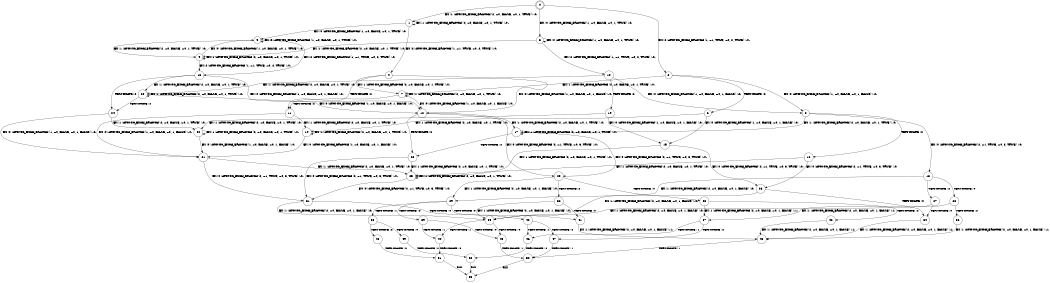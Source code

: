 digraph BCG {
size = "7, 10.5";
center = TRUE;
node [shape = circle];
0 [peripheries = 2];
0 -> 1 [label = "EX !1 !ATOMIC_EXCH_BRANCH (2, +0, FALSE, +0, 1, TRUE) !:0:"];
0 -> 2 [label = "EX !2 !ATOMIC_EXCH_BRANCH (1, +1, TRUE, +0, 2, TRUE) !:0:"];
0 -> 3 [label = "EX !0 !ATOMIC_EXCH_BRANCH (1, +0, FALSE, +0, 1, TRUE) !:0:"];
1 -> 4 [label = "EX !2 !ATOMIC_EXCH_BRANCH (1, +1, TRUE, +0, 2, TRUE) !:0:"];
1 -> 5 [label = "EX !0 !ATOMIC_EXCH_BRANCH (1, +0, FALSE, +0, 1, TRUE) !:0:"];
1 -> 1 [label = "EX !1 !ATOMIC_EXCH_BRANCH (2, +0, FALSE, +0, 1, TRUE) !:0:"];
2 -> 6 [label = "TERMINATE !2"];
2 -> 7 [label = "EX !1 !ATOMIC_EXCH_BRANCH (2, +0, FALSE, +0, 1, TRUE) !:0:"];
2 -> 8 [label = "EX !0 !ATOMIC_EXCH_BRANCH (1, +0, FALSE, +0, 1, FALSE) !:0:"];
3 -> 9 [label = "EX !1 !ATOMIC_EXCH_BRANCH (2, +0, FALSE, +0, 1, TRUE) !:0:"];
3 -> 10 [label = "EX !2 !ATOMIC_EXCH_BRANCH (1, +1, TRUE, +0, 2, TRUE) !:0:"];
3 -> 3 [label = "EX !0 !ATOMIC_EXCH_BRANCH (1, +0, FALSE, +0, 1, TRUE) !:0:"];
4 -> 11 [label = "TERMINATE !2"];
4 -> 12 [label = "EX !0 !ATOMIC_EXCH_BRANCH (1, +0, FALSE, +0, 1, FALSE) !:0:"];
4 -> 7 [label = "EX !1 !ATOMIC_EXCH_BRANCH (2, +0, FALSE, +0, 1, TRUE) !:0:"];
5 -> 13 [label = "EX !2 !ATOMIC_EXCH_BRANCH (1, +1, TRUE, +0, 2, TRUE) !:0:"];
5 -> 9 [label = "EX !1 !ATOMIC_EXCH_BRANCH (2, +0, FALSE, +0, 1, TRUE) !:0:"];
5 -> 5 [label = "EX !0 !ATOMIC_EXCH_BRANCH (1, +0, FALSE, +0, 1, TRUE) !:0:"];
6 -> 14 [label = "EX !1 !ATOMIC_EXCH_BRANCH (2, +0, FALSE, +0, 1, TRUE) !:0:"];
6 -> 15 [label = "EX !0 !ATOMIC_EXCH_BRANCH (1, +0, FALSE, +0, 1, FALSE) !:0:"];
7 -> 11 [label = "TERMINATE !2"];
7 -> 12 [label = "EX !0 !ATOMIC_EXCH_BRANCH (1, +0, FALSE, +0, 1, FALSE) !:0:"];
7 -> 7 [label = "EX !1 !ATOMIC_EXCH_BRANCH (2, +0, FALSE, +0, 1, TRUE) !:0:"];
8 -> 16 [label = "TERMINATE !2"];
8 -> 17 [label = "EX !1 !ATOMIC_EXCH_BRANCH (2, +0, FALSE, +0, 1, TRUE) !:0:"];
8 -> 18 [label = "EX !0 !ATOMIC_EXCH_BRANCH (2, +1, TRUE, +0, 3, TRUE) !:0:"];
9 -> 13 [label = "EX !2 !ATOMIC_EXCH_BRANCH (1, +1, TRUE, +0, 2, TRUE) !:0:"];
9 -> 9 [label = "EX !1 !ATOMIC_EXCH_BRANCH (2, +0, FALSE, +0, 1, TRUE) !:0:"];
9 -> 5 [label = "EX !0 !ATOMIC_EXCH_BRANCH (1, +0, FALSE, +0, 1, TRUE) !:0:"];
10 -> 19 [label = "TERMINATE !2"];
10 -> 20 [label = "EX !1 !ATOMIC_EXCH_BRANCH (2, +0, FALSE, +0, 1, TRUE) !:0:"];
10 -> 8 [label = "EX !0 !ATOMIC_EXCH_BRANCH (1, +0, FALSE, +0, 1, FALSE) !:0:"];
11 -> 21 [label = "EX !0 !ATOMIC_EXCH_BRANCH (1, +0, FALSE, +0, 1, FALSE) !:0:"];
11 -> 14 [label = "EX !1 !ATOMIC_EXCH_BRANCH (2, +0, FALSE, +0, 1, TRUE) !:0:"];
12 -> 22 [label = "TERMINATE !2"];
12 -> 17 [label = "EX !1 !ATOMIC_EXCH_BRANCH (2, +0, FALSE, +0, 1, TRUE) !:0:"];
12 -> 23 [label = "EX !0 !ATOMIC_EXCH_BRANCH (2, +1, TRUE, +0, 3, TRUE) !:0:"];
13 -> 24 [label = "TERMINATE !2"];
13 -> 20 [label = "EX !1 !ATOMIC_EXCH_BRANCH (2, +0, FALSE, +0, 1, TRUE) !:0:"];
13 -> 12 [label = "EX !0 !ATOMIC_EXCH_BRANCH (1, +0, FALSE, +0, 1, FALSE) !:0:"];
14 -> 21 [label = "EX !0 !ATOMIC_EXCH_BRANCH (1, +0, FALSE, +0, 1, FALSE) !:0:"];
14 -> 14 [label = "EX !1 !ATOMIC_EXCH_BRANCH (2, +0, FALSE, +0, 1, TRUE) !:0:"];
15 -> 25 [label = "EX !1 !ATOMIC_EXCH_BRANCH (2, +0, FALSE, +0, 1, TRUE) !:0:"];
15 -> 26 [label = "EX !0 !ATOMIC_EXCH_BRANCH (2, +1, TRUE, +0, 3, TRUE) !:0:"];
16 -> 25 [label = "EX !1 !ATOMIC_EXCH_BRANCH (2, +0, FALSE, +0, 1, TRUE) !:0:"];
16 -> 26 [label = "EX !0 !ATOMIC_EXCH_BRANCH (2, +1, TRUE, +0, 3, TRUE) !:0:"];
17 -> 22 [label = "TERMINATE !2"];
17 -> 17 [label = "EX !1 !ATOMIC_EXCH_BRANCH (2, +0, FALSE, +0, 1, TRUE) !:0:"];
17 -> 23 [label = "EX !0 !ATOMIC_EXCH_BRANCH (2, +1, TRUE, +0, 3, TRUE) !:0:"];
18 -> 27 [label = "TERMINATE !2"];
18 -> 28 [label = "TERMINATE !0"];
18 -> 29 [label = "EX !1 !ATOMIC_EXCH_BRANCH (2, +0, FALSE, +0, 1, FALSE) !:0:"];
19 -> 30 [label = "EX !1 !ATOMIC_EXCH_BRANCH (2, +0, FALSE, +0, 1, TRUE) !:0:"];
19 -> 15 [label = "EX !0 !ATOMIC_EXCH_BRANCH (1, +0, FALSE, +0, 1, FALSE) !:0:"];
20 -> 24 [label = "TERMINATE !2"];
20 -> 20 [label = "EX !1 !ATOMIC_EXCH_BRANCH (2, +0, FALSE, +0, 1, TRUE) !:0:"];
20 -> 12 [label = "EX !0 !ATOMIC_EXCH_BRANCH (1, +0, FALSE, +0, 1, FALSE) !:0:"];
21 -> 25 [label = "EX !1 !ATOMIC_EXCH_BRANCH (2, +0, FALSE, +0, 1, TRUE) !:0:"];
21 -> 31 [label = "EX !0 !ATOMIC_EXCH_BRANCH (2, +1, TRUE, +0, 3, TRUE) !:0:"];
22 -> 25 [label = "EX !1 !ATOMIC_EXCH_BRANCH (2, +0, FALSE, +0, 1, TRUE) !:0:"];
22 -> 31 [label = "EX !0 !ATOMIC_EXCH_BRANCH (2, +1, TRUE, +0, 3, TRUE) !:0:"];
23 -> 32 [label = "TERMINATE !2"];
23 -> 33 [label = "TERMINATE !0"];
23 -> 29 [label = "EX !1 !ATOMIC_EXCH_BRANCH (2, +0, FALSE, +0, 1, FALSE) !:0:"];
24 -> 30 [label = "EX !1 !ATOMIC_EXCH_BRANCH (2, +0, FALSE, +0, 1, TRUE) !:0:"];
24 -> 21 [label = "EX !0 !ATOMIC_EXCH_BRANCH (1, +0, FALSE, +0, 1, FALSE) !:0:"];
25 -> 25 [label = "EX !1 !ATOMIC_EXCH_BRANCH (2, +0, FALSE, +0, 1, TRUE) !:0:"];
25 -> 31 [label = "EX !0 !ATOMIC_EXCH_BRANCH (2, +1, TRUE, +0, 3, TRUE) !:0:"];
26 -> 34 [label = "TERMINATE !0"];
26 -> 35 [label = "EX !1 !ATOMIC_EXCH_BRANCH (2, +0, FALSE, +0, 1, FALSE) !:0:"];
27 -> 34 [label = "TERMINATE !0"];
27 -> 35 [label = "EX !1 !ATOMIC_EXCH_BRANCH (2, +0, FALSE, +0, 1, FALSE) !:0:"];
28 -> 36 [label = "TERMINATE !2"];
28 -> 37 [label = "EX !1 !ATOMIC_EXCH_BRANCH (2, +0, FALSE, +0, 1, FALSE) !:1:"];
29 -> 38 [label = "TERMINATE !1"];
29 -> 39 [label = "TERMINATE !2"];
29 -> 40 [label = "TERMINATE !0"];
30 -> 30 [label = "EX !1 !ATOMIC_EXCH_BRANCH (2, +0, FALSE, +0, 1, TRUE) !:0:"];
30 -> 21 [label = "EX !0 !ATOMIC_EXCH_BRANCH (1, +0, FALSE, +0, 1, FALSE) !:0:"];
31 -> 41 [label = "TERMINATE !0"];
31 -> 35 [label = "EX !1 !ATOMIC_EXCH_BRANCH (2, +0, FALSE, +0, 1, FALSE) !:0:"];
32 -> 41 [label = "TERMINATE !0"];
32 -> 35 [label = "EX !1 !ATOMIC_EXCH_BRANCH (2, +0, FALSE, +0, 1, FALSE) !:0:"];
33 -> 42 [label = "TERMINATE !2"];
33 -> 37 [label = "EX !1 !ATOMIC_EXCH_BRANCH (2, +0, FALSE, +0, 1, FALSE) !:1:"];
34 -> 43 [label = "EX !1 !ATOMIC_EXCH_BRANCH (2, +0, FALSE, +0, 1, FALSE) !:1:"];
35 -> 44 [label = "TERMINATE !1"];
35 -> 45 [label = "TERMINATE !0"];
36 -> 43 [label = "EX !1 !ATOMIC_EXCH_BRANCH (2, +0, FALSE, +0, 1, FALSE) !:1:"];
37 -> 46 [label = "TERMINATE !1"];
37 -> 47 [label = "TERMINATE !2"];
38 -> 48 [label = "TERMINATE !2"];
38 -> 49 [label = "TERMINATE !0"];
39 -> 44 [label = "TERMINATE !1"];
39 -> 45 [label = "TERMINATE !0"];
40 -> 46 [label = "TERMINATE !1"];
40 -> 47 [label = "TERMINATE !2"];
41 -> 43 [label = "EX !1 !ATOMIC_EXCH_BRANCH (2, +0, FALSE, +0, 1, FALSE) !:1:"];
42 -> 43 [label = "EX !1 !ATOMIC_EXCH_BRANCH (2, +0, FALSE, +0, 1, FALSE) !:1:"];
43 -> 50 [label = "TERMINATE !1"];
44 -> 51 [label = "TERMINATE !0"];
45 -> 50 [label = "TERMINATE !1"];
46 -> 52 [label = "TERMINATE !2"];
47 -> 50 [label = "TERMINATE !1"];
48 -> 51 [label = "TERMINATE !0"];
49 -> 52 [label = "TERMINATE !2"];
50 -> 53 [label = "exit"];
51 -> 53 [label = "exit"];
52 -> 53 [label = "exit"];
}

